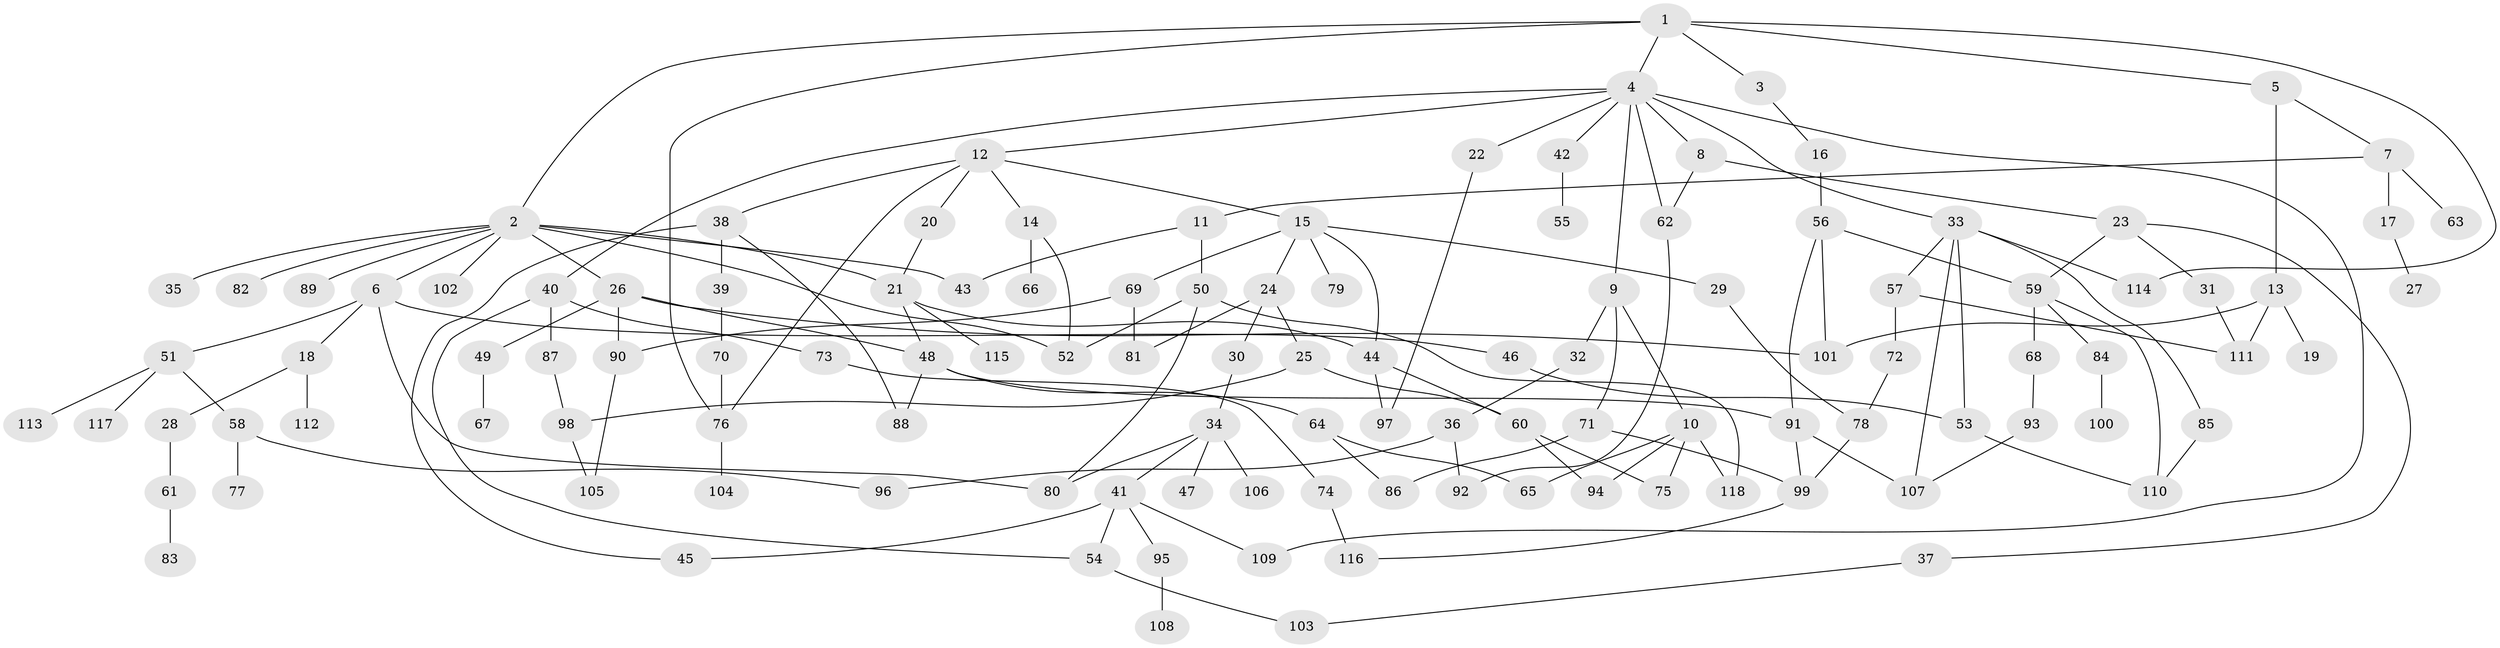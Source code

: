 // Generated by graph-tools (version 1.1) at 2025/49/03/09/25 03:49:20]
// undirected, 118 vertices, 162 edges
graph export_dot {
graph [start="1"]
  node [color=gray90,style=filled];
  1;
  2;
  3;
  4;
  5;
  6;
  7;
  8;
  9;
  10;
  11;
  12;
  13;
  14;
  15;
  16;
  17;
  18;
  19;
  20;
  21;
  22;
  23;
  24;
  25;
  26;
  27;
  28;
  29;
  30;
  31;
  32;
  33;
  34;
  35;
  36;
  37;
  38;
  39;
  40;
  41;
  42;
  43;
  44;
  45;
  46;
  47;
  48;
  49;
  50;
  51;
  52;
  53;
  54;
  55;
  56;
  57;
  58;
  59;
  60;
  61;
  62;
  63;
  64;
  65;
  66;
  67;
  68;
  69;
  70;
  71;
  72;
  73;
  74;
  75;
  76;
  77;
  78;
  79;
  80;
  81;
  82;
  83;
  84;
  85;
  86;
  87;
  88;
  89;
  90;
  91;
  92;
  93;
  94;
  95;
  96;
  97;
  98;
  99;
  100;
  101;
  102;
  103;
  104;
  105;
  106;
  107;
  108;
  109;
  110;
  111;
  112;
  113;
  114;
  115;
  116;
  117;
  118;
  1 -- 2;
  1 -- 3;
  1 -- 4;
  1 -- 5;
  1 -- 114;
  1 -- 76;
  2 -- 6;
  2 -- 26;
  2 -- 35;
  2 -- 82;
  2 -- 89;
  2 -- 102;
  2 -- 21;
  2 -- 52;
  2 -- 43;
  3 -- 16;
  4 -- 8;
  4 -- 9;
  4 -- 12;
  4 -- 22;
  4 -- 33;
  4 -- 40;
  4 -- 42;
  4 -- 109;
  4 -- 62;
  5 -- 7;
  5 -- 13;
  6 -- 18;
  6 -- 46;
  6 -- 51;
  6 -- 80;
  7 -- 11;
  7 -- 17;
  7 -- 63;
  8 -- 23;
  8 -- 62;
  9 -- 10;
  9 -- 32;
  9 -- 71;
  10 -- 65;
  10 -- 94;
  10 -- 118;
  10 -- 75;
  11 -- 43;
  11 -- 50;
  12 -- 14;
  12 -- 15;
  12 -- 20;
  12 -- 38;
  12 -- 76;
  13 -- 19;
  13 -- 101;
  13 -- 111;
  14 -- 52;
  14 -- 66;
  15 -- 24;
  15 -- 29;
  15 -- 69;
  15 -- 79;
  15 -- 44;
  16 -- 56;
  17 -- 27;
  18 -- 28;
  18 -- 112;
  20 -- 21;
  21 -- 44;
  21 -- 48;
  21 -- 115;
  22 -- 97;
  23 -- 31;
  23 -- 37;
  23 -- 59;
  24 -- 25;
  24 -- 30;
  24 -- 81;
  25 -- 98;
  25 -- 60;
  26 -- 49;
  26 -- 90;
  26 -- 101;
  26 -- 48;
  28 -- 61;
  29 -- 78;
  30 -- 34;
  31 -- 111;
  32 -- 36;
  33 -- 53;
  33 -- 57;
  33 -- 85;
  33 -- 114;
  33 -- 107;
  34 -- 41;
  34 -- 47;
  34 -- 106;
  34 -- 80;
  36 -- 92;
  36 -- 96;
  37 -- 103;
  38 -- 39;
  38 -- 88;
  38 -- 45;
  39 -- 70;
  40 -- 54;
  40 -- 73;
  40 -- 87;
  41 -- 45;
  41 -- 95;
  41 -- 109;
  41 -- 54;
  42 -- 55;
  44 -- 60;
  44 -- 97;
  46 -- 53;
  48 -- 64;
  48 -- 91;
  48 -- 88;
  49 -- 67;
  50 -- 118;
  50 -- 80;
  50 -- 52;
  51 -- 58;
  51 -- 113;
  51 -- 117;
  53 -- 110;
  54 -- 103;
  56 -- 91;
  56 -- 59;
  56 -- 101;
  57 -- 72;
  57 -- 111;
  58 -- 77;
  58 -- 96;
  59 -- 68;
  59 -- 84;
  59 -- 110;
  60 -- 75;
  60 -- 94;
  61 -- 83;
  62 -- 92;
  64 -- 86;
  64 -- 65;
  68 -- 93;
  69 -- 81;
  69 -- 90;
  70 -- 76;
  71 -- 99;
  71 -- 86;
  72 -- 78;
  73 -- 74;
  74 -- 116;
  76 -- 104;
  78 -- 99;
  84 -- 100;
  85 -- 110;
  87 -- 98;
  90 -- 105;
  91 -- 99;
  91 -- 107;
  93 -- 107;
  95 -- 108;
  98 -- 105;
  99 -- 116;
}
